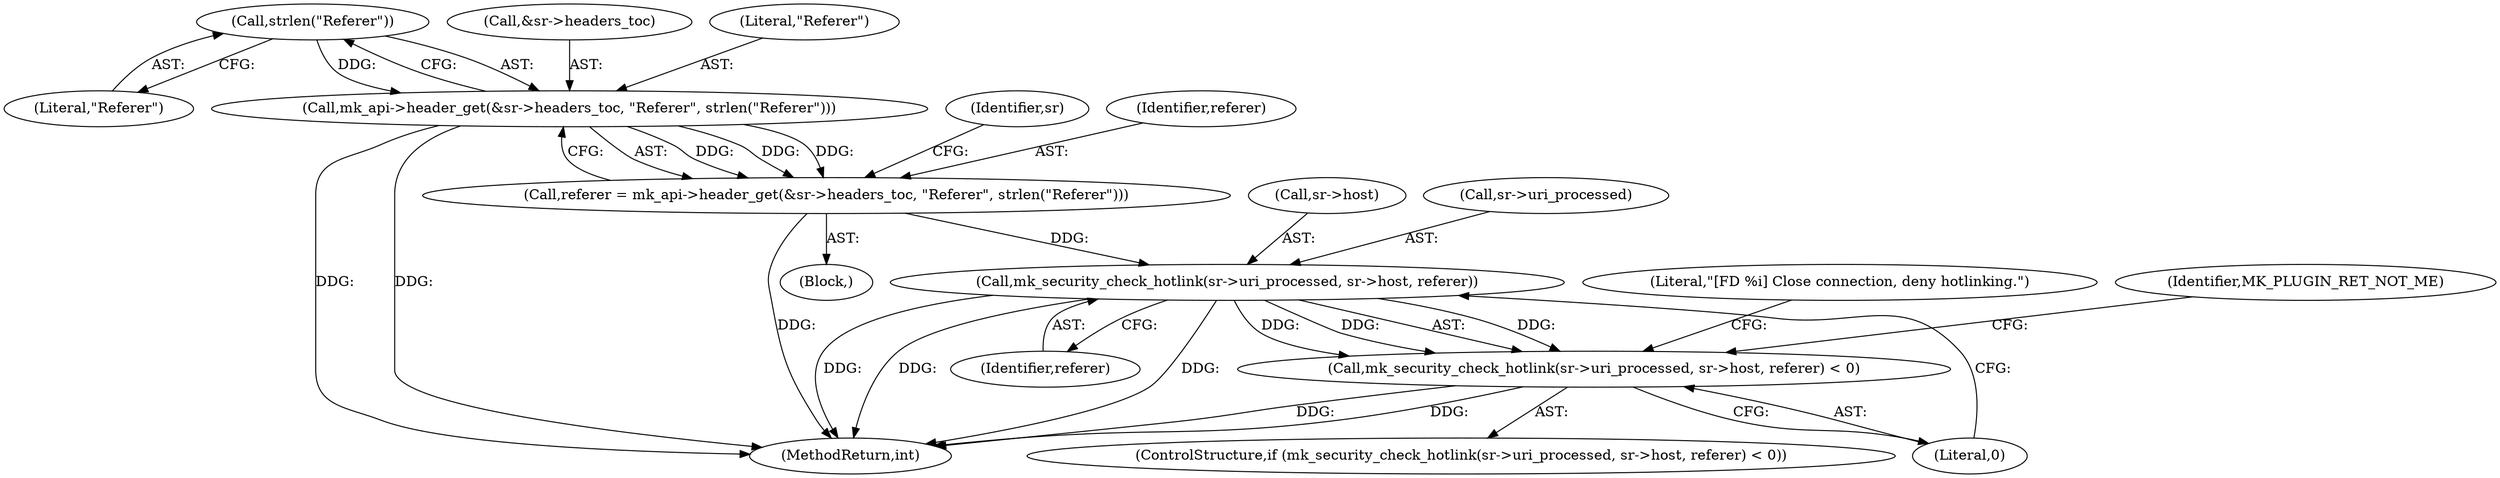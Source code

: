 digraph "0_monkey_15f72c1ee5e0afad20232bdf0fcecab8d62a5d89@API" {
"1000148" [label="(Call,strlen(\"Referer\"))"];
"1000142" [label="(Call,mk_api->header_get(&sr->headers_toc, \"Referer\", strlen(\"Referer\")))"];
"1000140" [label="(Call,referer = mk_api->header_get(&sr->headers_toc, \"Referer\", strlen(\"Referer\")))"];
"1000152" [label="(Call,mk_security_check_hotlink(sr->uri_processed, sr->host, referer))"];
"1000151" [label="(Call,mk_security_check_hotlink(sr->uri_processed, sr->host, referer) < 0)"];
"1000160" [label="(Literal,0)"];
"1000174" [label="(MethodReturn,int)"];
"1000154" [label="(Identifier,sr)"];
"1000159" [label="(Identifier,referer)"];
"1000150" [label="(ControlStructure,if (mk_security_check_hotlink(sr->uri_processed, sr->host, referer) < 0))"];
"1000148" [label="(Call,strlen(\"Referer\"))"];
"1000143" [label="(Call,&sr->headers_toc)"];
"1000147" [label="(Literal,\"Referer\")"];
"1000163" [label="(Literal,\"[FD %i] Close connection, deny hotlinking.\")"];
"1000173" [label="(Identifier,MK_PLUGIN_RET_NOT_ME)"];
"1000149" [label="(Literal,\"Referer\")"];
"1000142" [label="(Call,mk_api->header_get(&sr->headers_toc, \"Referer\", strlen(\"Referer\")))"];
"1000141" [label="(Identifier,referer)"];
"1000156" [label="(Call,sr->host)"];
"1000104" [label="(Block,)"];
"1000140" [label="(Call,referer = mk_api->header_get(&sr->headers_toc, \"Referer\", strlen(\"Referer\")))"];
"1000151" [label="(Call,mk_security_check_hotlink(sr->uri_processed, sr->host, referer) < 0)"];
"1000152" [label="(Call,mk_security_check_hotlink(sr->uri_processed, sr->host, referer))"];
"1000153" [label="(Call,sr->uri_processed)"];
"1000148" -> "1000142"  [label="AST: "];
"1000148" -> "1000149"  [label="CFG: "];
"1000149" -> "1000148"  [label="AST: "];
"1000142" -> "1000148"  [label="CFG: "];
"1000148" -> "1000142"  [label="DDG: "];
"1000142" -> "1000140"  [label="AST: "];
"1000143" -> "1000142"  [label="AST: "];
"1000147" -> "1000142"  [label="AST: "];
"1000140" -> "1000142"  [label="CFG: "];
"1000142" -> "1000174"  [label="DDG: "];
"1000142" -> "1000174"  [label="DDG: "];
"1000142" -> "1000140"  [label="DDG: "];
"1000142" -> "1000140"  [label="DDG: "];
"1000142" -> "1000140"  [label="DDG: "];
"1000140" -> "1000104"  [label="AST: "];
"1000141" -> "1000140"  [label="AST: "];
"1000154" -> "1000140"  [label="CFG: "];
"1000140" -> "1000174"  [label="DDG: "];
"1000140" -> "1000152"  [label="DDG: "];
"1000152" -> "1000151"  [label="AST: "];
"1000152" -> "1000159"  [label="CFG: "];
"1000153" -> "1000152"  [label="AST: "];
"1000156" -> "1000152"  [label="AST: "];
"1000159" -> "1000152"  [label="AST: "];
"1000160" -> "1000152"  [label="CFG: "];
"1000152" -> "1000174"  [label="DDG: "];
"1000152" -> "1000174"  [label="DDG: "];
"1000152" -> "1000174"  [label="DDG: "];
"1000152" -> "1000151"  [label="DDG: "];
"1000152" -> "1000151"  [label="DDG: "];
"1000152" -> "1000151"  [label="DDG: "];
"1000151" -> "1000150"  [label="AST: "];
"1000151" -> "1000160"  [label="CFG: "];
"1000160" -> "1000151"  [label="AST: "];
"1000163" -> "1000151"  [label="CFG: "];
"1000173" -> "1000151"  [label="CFG: "];
"1000151" -> "1000174"  [label="DDG: "];
"1000151" -> "1000174"  [label="DDG: "];
}
